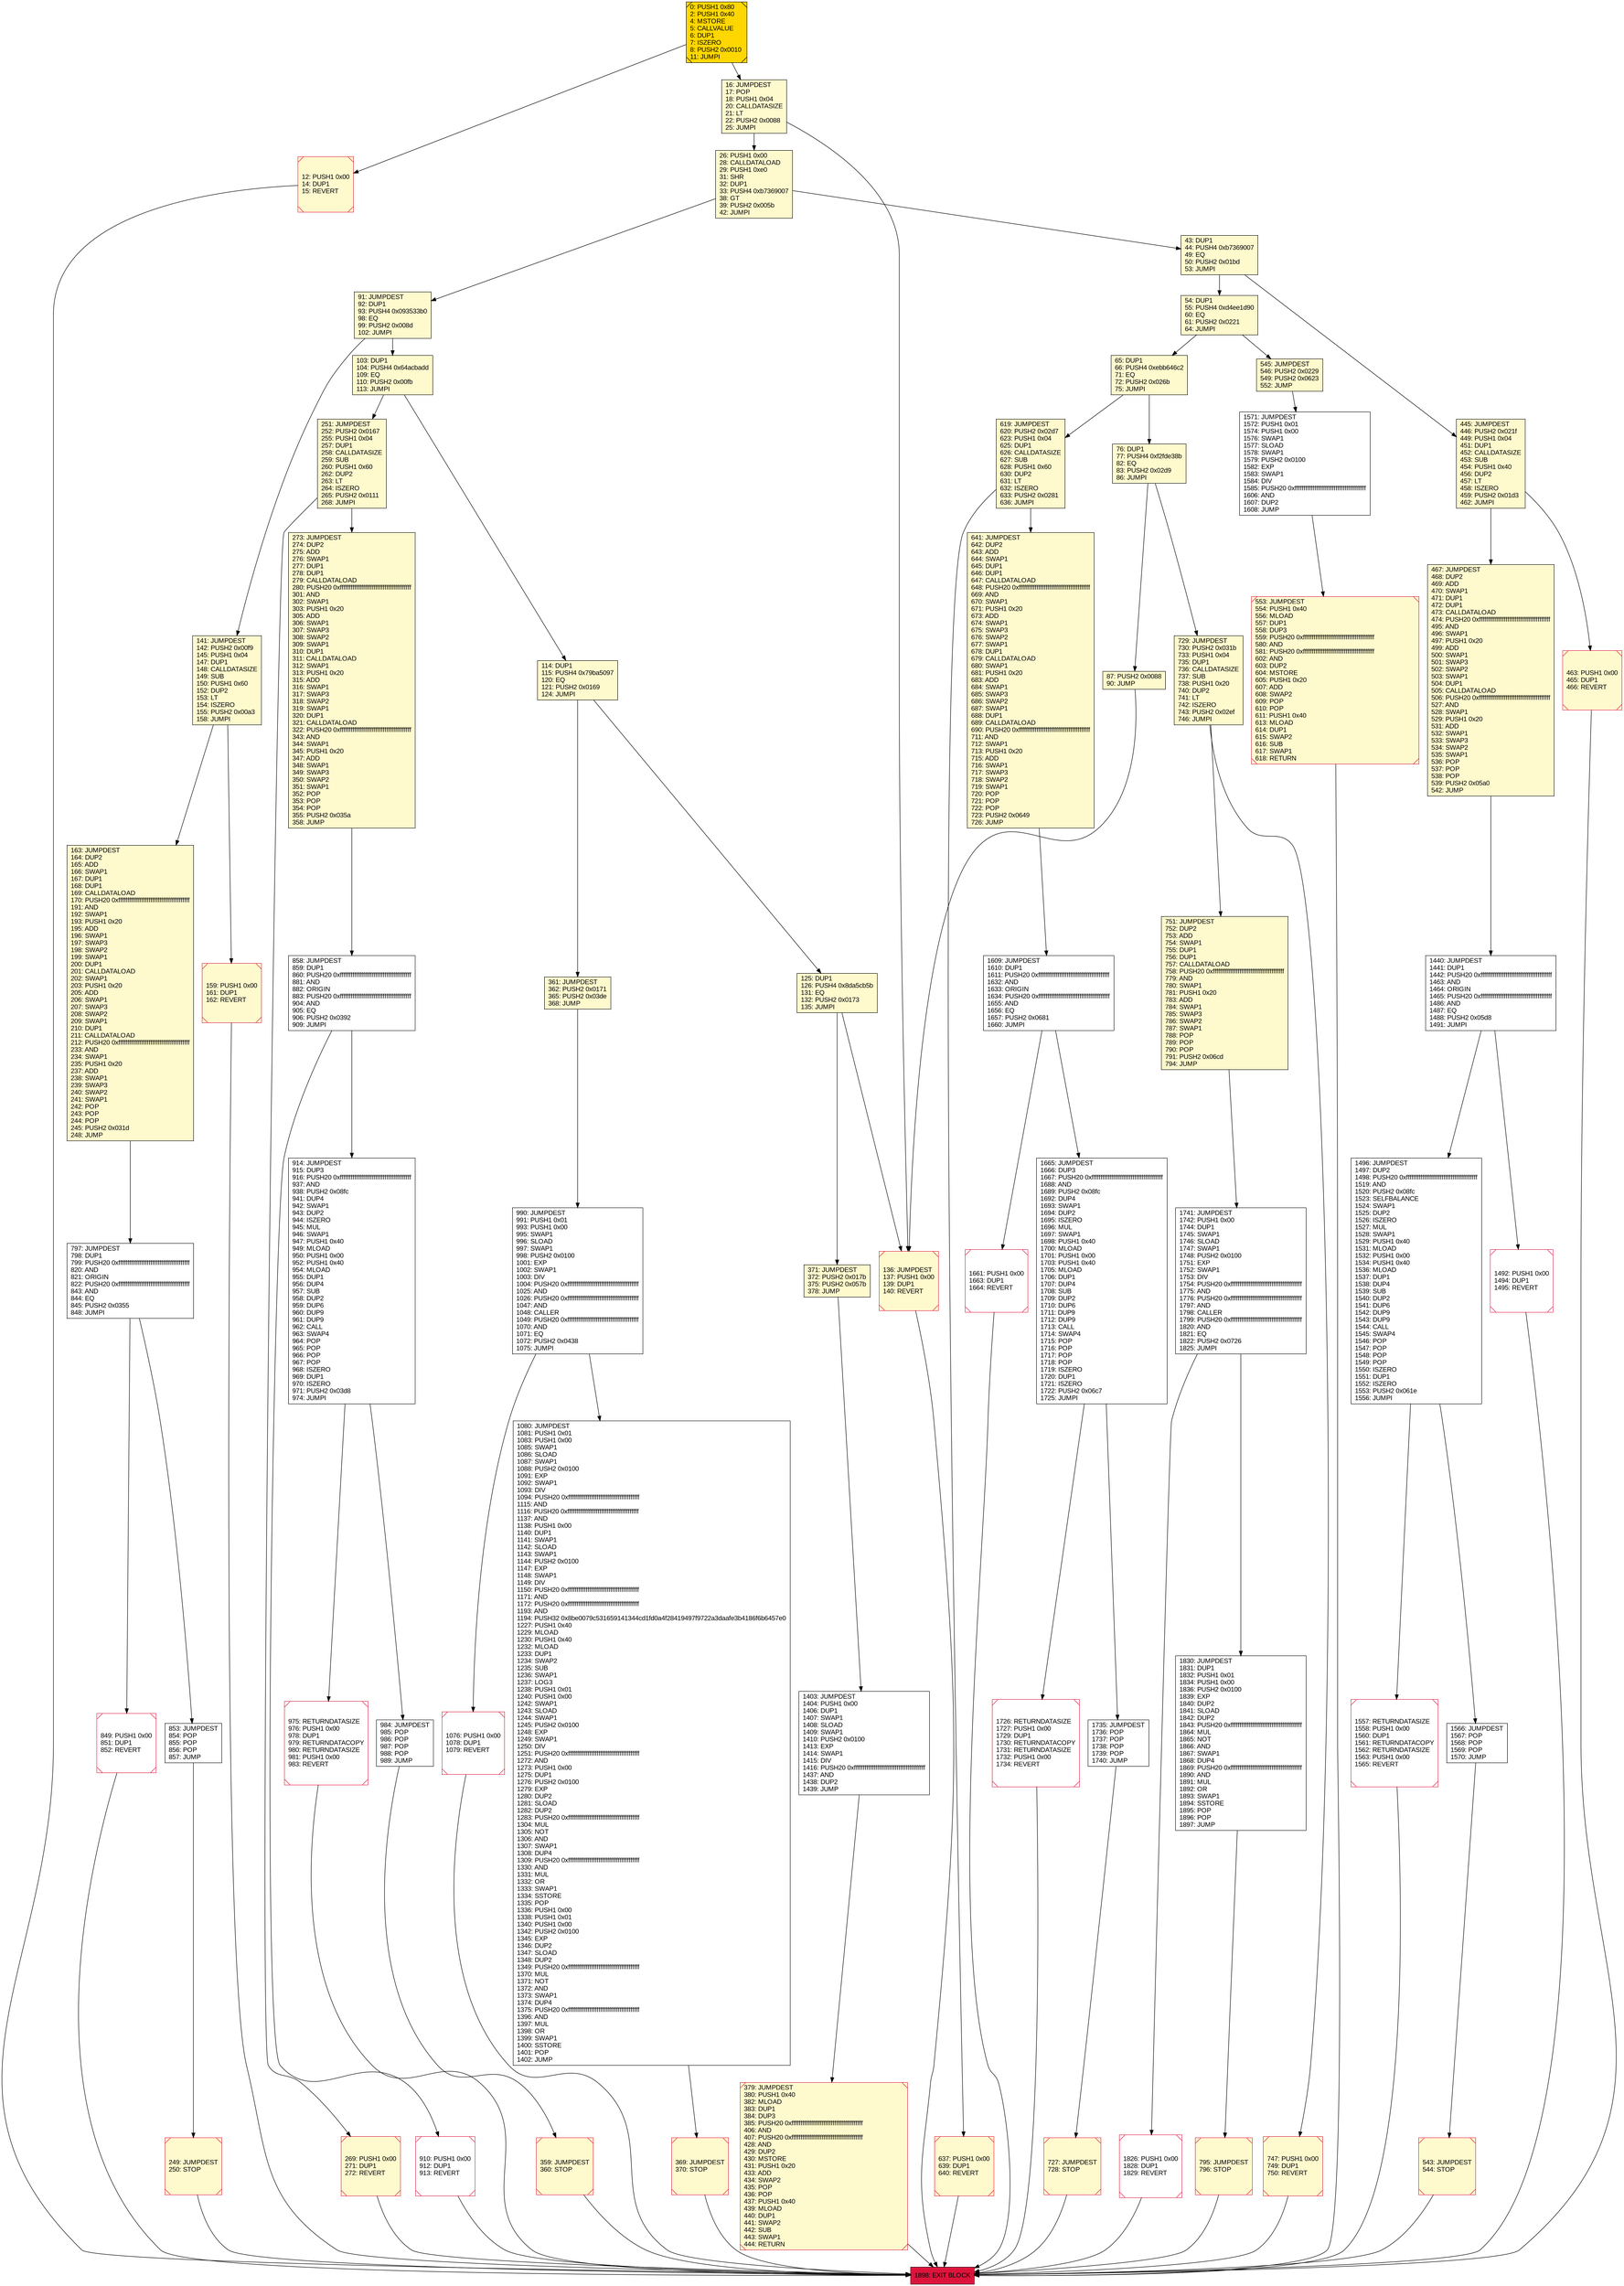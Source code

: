 digraph G {
bgcolor=transparent rankdir=UD;
node [shape=box style=filled color=black fillcolor=white fontname=arial fontcolor=black];
1665 [label="1665: JUMPDEST\l1666: DUP3\l1667: PUSH20 0xffffffffffffffffffffffffffffffffffffffff\l1688: AND\l1689: PUSH2 0x08fc\l1692: DUP4\l1693: SWAP1\l1694: DUP2\l1695: ISZERO\l1696: MUL\l1697: SWAP1\l1698: PUSH1 0x40\l1700: MLOAD\l1701: PUSH1 0x00\l1703: PUSH1 0x40\l1705: MLOAD\l1706: DUP1\l1707: DUP4\l1708: SUB\l1709: DUP2\l1710: DUP6\l1711: DUP9\l1712: DUP9\l1713: CALL\l1714: SWAP4\l1715: POP\l1716: POP\l1717: POP\l1718: POP\l1719: ISZERO\l1720: DUP1\l1721: ISZERO\l1722: PUSH2 0x06c7\l1725: JUMPI\l" ];
1826 [label="1826: PUSH1 0x00\l1828: DUP1\l1829: REVERT\l" shape=Msquare color=crimson ];
103 [label="103: DUP1\l104: PUSH4 0x64acbadd\l109: EQ\l110: PUSH2 0x00fb\l113: JUMPI\l" fillcolor=lemonchiffon ];
1735 [label="1735: JUMPDEST\l1736: POP\l1737: POP\l1738: POP\l1739: POP\l1740: JUMP\l" ];
65 [label="65: DUP1\l66: PUSH4 0xebb646c2\l71: EQ\l72: PUSH2 0x026b\l75: JUMPI\l" fillcolor=lemonchiffon ];
543 [label="543: JUMPDEST\l544: STOP\l" fillcolor=lemonchiffon shape=Msquare color=crimson ];
136 [label="136: JUMPDEST\l137: PUSH1 0x00\l139: DUP1\l140: REVERT\l" fillcolor=lemonchiffon shape=Msquare color=crimson ];
1557 [label="1557: RETURNDATASIZE\l1558: PUSH1 0x00\l1560: DUP1\l1561: RETURNDATACOPY\l1562: RETURNDATASIZE\l1563: PUSH1 0x00\l1565: REVERT\l" shape=Msquare color=crimson ];
273 [label="273: JUMPDEST\l274: DUP2\l275: ADD\l276: SWAP1\l277: DUP1\l278: DUP1\l279: CALLDATALOAD\l280: PUSH20 0xffffffffffffffffffffffffffffffffffffffff\l301: AND\l302: SWAP1\l303: PUSH1 0x20\l305: ADD\l306: SWAP1\l307: SWAP3\l308: SWAP2\l309: SWAP1\l310: DUP1\l311: CALLDATALOAD\l312: SWAP1\l313: PUSH1 0x20\l315: ADD\l316: SWAP1\l317: SWAP3\l318: SWAP2\l319: SWAP1\l320: DUP1\l321: CALLDATALOAD\l322: PUSH20 0xffffffffffffffffffffffffffffffffffffffff\l343: AND\l344: SWAP1\l345: PUSH1 0x20\l347: ADD\l348: SWAP1\l349: SWAP3\l350: SWAP2\l351: SWAP1\l352: POP\l353: POP\l354: POP\l355: PUSH2 0x035a\l358: JUMP\l" fillcolor=lemonchiffon ];
795 [label="795: JUMPDEST\l796: STOP\l" fillcolor=lemonchiffon shape=Msquare color=crimson ];
54 [label="54: DUP1\l55: PUSH4 0xd4ee1d90\l60: EQ\l61: PUSH2 0x0221\l64: JUMPI\l" fillcolor=lemonchiffon ];
1076 [label="1076: PUSH1 0x00\l1078: DUP1\l1079: REVERT\l" shape=Msquare color=crimson ];
125 [label="125: DUP1\l126: PUSH4 0x8da5cb5b\l131: EQ\l132: PUSH2 0x0173\l135: JUMPI\l" fillcolor=lemonchiffon ];
984 [label="984: JUMPDEST\l985: POP\l986: POP\l987: POP\l988: POP\l989: JUMP\l" ];
797 [label="797: JUMPDEST\l798: DUP1\l799: PUSH20 0xffffffffffffffffffffffffffffffffffffffff\l820: AND\l821: ORIGIN\l822: PUSH20 0xffffffffffffffffffffffffffffffffffffffff\l843: AND\l844: EQ\l845: PUSH2 0x0355\l848: JUMPI\l" ];
0 [label="0: PUSH1 0x80\l2: PUSH1 0x40\l4: MSTORE\l5: CALLVALUE\l6: DUP1\l7: ISZERO\l8: PUSH2 0x0010\l11: JUMPI\l" fillcolor=lemonchiffon shape=Msquare fillcolor=gold ];
858 [label="858: JUMPDEST\l859: DUP1\l860: PUSH20 0xffffffffffffffffffffffffffffffffffffffff\l881: AND\l882: ORIGIN\l883: PUSH20 0xffffffffffffffffffffffffffffffffffffffff\l904: AND\l905: EQ\l906: PUSH2 0x0392\l909: JUMPI\l" ];
26 [label="26: PUSH1 0x00\l28: CALLDATALOAD\l29: PUSH1 0xe0\l31: SHR\l32: DUP1\l33: PUSH4 0xb7369007\l38: GT\l39: PUSH2 0x005b\l42: JUMPI\l" fillcolor=lemonchiffon ];
1830 [label="1830: JUMPDEST\l1831: DUP1\l1832: PUSH1 0x01\l1834: PUSH1 0x00\l1836: PUSH2 0x0100\l1839: EXP\l1840: DUP2\l1841: SLOAD\l1842: DUP2\l1843: PUSH20 0xffffffffffffffffffffffffffffffffffffffff\l1864: MUL\l1865: NOT\l1866: AND\l1867: SWAP1\l1868: DUP4\l1869: PUSH20 0xffffffffffffffffffffffffffffffffffffffff\l1890: AND\l1891: MUL\l1892: OR\l1893: SWAP1\l1894: SSTORE\l1895: POP\l1896: POP\l1897: JUMP\l" ];
1726 [label="1726: RETURNDATASIZE\l1727: PUSH1 0x00\l1729: DUP1\l1730: RETURNDATACOPY\l1731: RETURNDATASIZE\l1732: PUSH1 0x00\l1734: REVERT\l" shape=Msquare color=crimson ];
379 [label="379: JUMPDEST\l380: PUSH1 0x40\l382: MLOAD\l383: DUP1\l384: DUP3\l385: PUSH20 0xffffffffffffffffffffffffffffffffffffffff\l406: AND\l407: PUSH20 0xffffffffffffffffffffffffffffffffffffffff\l428: AND\l429: DUP2\l430: MSTORE\l431: PUSH1 0x20\l433: ADD\l434: SWAP2\l435: POP\l436: POP\l437: PUSH1 0x40\l439: MLOAD\l440: DUP1\l441: SWAP2\l442: SUB\l443: SWAP1\l444: RETURN\l" fillcolor=lemonchiffon shape=Msquare color=crimson ];
1440 [label="1440: JUMPDEST\l1441: DUP1\l1442: PUSH20 0xffffffffffffffffffffffffffffffffffffffff\l1463: AND\l1464: ORIGIN\l1465: PUSH20 0xffffffffffffffffffffffffffffffffffffffff\l1486: AND\l1487: EQ\l1488: PUSH2 0x05d8\l1491: JUMPI\l" ];
269 [label="269: PUSH1 0x00\l271: DUP1\l272: REVERT\l" fillcolor=lemonchiffon shape=Msquare color=crimson ];
12 [label="12: PUSH1 0x00\l14: DUP1\l15: REVERT\l" fillcolor=lemonchiffon shape=Msquare color=crimson ];
114 [label="114: DUP1\l115: PUSH4 0x79ba5097\l120: EQ\l121: PUSH2 0x0169\l124: JUMPI\l" fillcolor=lemonchiffon ];
910 [label="910: PUSH1 0x00\l912: DUP1\l913: REVERT\l" shape=Msquare color=crimson ];
545 [label="545: JUMPDEST\l546: PUSH2 0x0229\l549: PUSH2 0x0623\l552: JUMP\l" fillcolor=lemonchiffon ];
853 [label="853: JUMPDEST\l854: POP\l855: POP\l856: POP\l857: JUMP\l" ];
1741 [label="1741: JUMPDEST\l1742: PUSH1 0x00\l1744: DUP1\l1745: SWAP1\l1746: SLOAD\l1747: SWAP1\l1748: PUSH2 0x0100\l1751: EXP\l1752: SWAP1\l1753: DIV\l1754: PUSH20 0xffffffffffffffffffffffffffffffffffffffff\l1775: AND\l1776: PUSH20 0xffffffffffffffffffffffffffffffffffffffff\l1797: AND\l1798: CALLER\l1799: PUSH20 0xffffffffffffffffffffffffffffffffffffffff\l1820: AND\l1821: EQ\l1822: PUSH2 0x0726\l1825: JUMPI\l" ];
141 [label="141: JUMPDEST\l142: PUSH2 0x00f9\l145: PUSH1 0x04\l147: DUP1\l148: CALLDATASIZE\l149: SUB\l150: PUSH1 0x60\l152: DUP2\l153: LT\l154: ISZERO\l155: PUSH2 0x00a3\l158: JUMPI\l" fillcolor=lemonchiffon ];
1080 [label="1080: JUMPDEST\l1081: PUSH1 0x01\l1083: PUSH1 0x00\l1085: SWAP1\l1086: SLOAD\l1087: SWAP1\l1088: PUSH2 0x0100\l1091: EXP\l1092: SWAP1\l1093: DIV\l1094: PUSH20 0xffffffffffffffffffffffffffffffffffffffff\l1115: AND\l1116: PUSH20 0xffffffffffffffffffffffffffffffffffffffff\l1137: AND\l1138: PUSH1 0x00\l1140: DUP1\l1141: SWAP1\l1142: SLOAD\l1143: SWAP1\l1144: PUSH2 0x0100\l1147: EXP\l1148: SWAP1\l1149: DIV\l1150: PUSH20 0xffffffffffffffffffffffffffffffffffffffff\l1171: AND\l1172: PUSH20 0xffffffffffffffffffffffffffffffffffffffff\l1193: AND\l1194: PUSH32 0x8be0079c531659141344cd1fd0a4f28419497f9722a3daafe3b4186f6b6457e0\l1227: PUSH1 0x40\l1229: MLOAD\l1230: PUSH1 0x40\l1232: MLOAD\l1233: DUP1\l1234: SWAP2\l1235: SUB\l1236: SWAP1\l1237: LOG3\l1238: PUSH1 0x01\l1240: PUSH1 0x00\l1242: SWAP1\l1243: SLOAD\l1244: SWAP1\l1245: PUSH2 0x0100\l1248: EXP\l1249: SWAP1\l1250: DIV\l1251: PUSH20 0xffffffffffffffffffffffffffffffffffffffff\l1272: AND\l1273: PUSH1 0x00\l1275: DUP1\l1276: PUSH2 0x0100\l1279: EXP\l1280: DUP2\l1281: SLOAD\l1282: DUP2\l1283: PUSH20 0xffffffffffffffffffffffffffffffffffffffff\l1304: MUL\l1305: NOT\l1306: AND\l1307: SWAP1\l1308: DUP4\l1309: PUSH20 0xffffffffffffffffffffffffffffffffffffffff\l1330: AND\l1331: MUL\l1332: OR\l1333: SWAP1\l1334: SSTORE\l1335: POP\l1336: PUSH1 0x00\l1338: PUSH1 0x01\l1340: PUSH1 0x00\l1342: PUSH2 0x0100\l1345: EXP\l1346: DUP2\l1347: SLOAD\l1348: DUP2\l1349: PUSH20 0xffffffffffffffffffffffffffffffffffffffff\l1370: MUL\l1371: NOT\l1372: AND\l1373: SWAP1\l1374: DUP4\l1375: PUSH20 0xffffffffffffffffffffffffffffffffffffffff\l1396: AND\l1397: MUL\l1398: OR\l1399: SWAP1\l1400: SSTORE\l1401: POP\l1402: JUMP\l" ];
467 [label="467: JUMPDEST\l468: DUP2\l469: ADD\l470: SWAP1\l471: DUP1\l472: DUP1\l473: CALLDATALOAD\l474: PUSH20 0xffffffffffffffffffffffffffffffffffffffff\l495: AND\l496: SWAP1\l497: PUSH1 0x20\l499: ADD\l500: SWAP1\l501: SWAP3\l502: SWAP2\l503: SWAP1\l504: DUP1\l505: CALLDATALOAD\l506: PUSH20 0xffffffffffffffffffffffffffffffffffffffff\l527: AND\l528: SWAP1\l529: PUSH1 0x20\l531: ADD\l532: SWAP1\l533: SWAP3\l534: SWAP2\l535: SWAP1\l536: POP\l537: POP\l538: POP\l539: PUSH2 0x05a0\l542: JUMP\l" fillcolor=lemonchiffon ];
159 [label="159: PUSH1 0x00\l161: DUP1\l162: REVERT\l" fillcolor=lemonchiffon shape=Msquare color=crimson ];
1571 [label="1571: JUMPDEST\l1572: PUSH1 0x01\l1574: PUSH1 0x00\l1576: SWAP1\l1577: SLOAD\l1578: SWAP1\l1579: PUSH2 0x0100\l1582: EXP\l1583: SWAP1\l1584: DIV\l1585: PUSH20 0xffffffffffffffffffffffffffffffffffffffff\l1606: AND\l1607: DUP2\l1608: JUMP\l" ];
251 [label="251: JUMPDEST\l252: PUSH2 0x0167\l255: PUSH1 0x04\l257: DUP1\l258: CALLDATASIZE\l259: SUB\l260: PUSH1 0x60\l262: DUP2\l263: LT\l264: ISZERO\l265: PUSH2 0x0111\l268: JUMPI\l" fillcolor=lemonchiffon ];
1609 [label="1609: JUMPDEST\l1610: DUP1\l1611: PUSH20 0xffffffffffffffffffffffffffffffffffffffff\l1632: AND\l1633: ORIGIN\l1634: PUSH20 0xffffffffffffffffffffffffffffffffffffffff\l1655: AND\l1656: EQ\l1657: PUSH2 0x0681\l1660: JUMPI\l" ];
43 [label="43: DUP1\l44: PUSH4 0xb7369007\l49: EQ\l50: PUSH2 0x01bd\l53: JUMPI\l" fillcolor=lemonchiffon ];
727 [label="727: JUMPDEST\l728: STOP\l" fillcolor=lemonchiffon shape=Msquare color=crimson ];
619 [label="619: JUMPDEST\l620: PUSH2 0x02d7\l623: PUSH1 0x04\l625: DUP1\l626: CALLDATASIZE\l627: SUB\l628: PUSH1 0x60\l630: DUP2\l631: LT\l632: ISZERO\l633: PUSH2 0x0281\l636: JUMPI\l" fillcolor=lemonchiffon ];
91 [label="91: JUMPDEST\l92: DUP1\l93: PUSH4 0x093533b0\l98: EQ\l99: PUSH2 0x008d\l102: JUMPI\l" fillcolor=lemonchiffon ];
747 [label="747: PUSH1 0x00\l749: DUP1\l750: REVERT\l" fillcolor=lemonchiffon shape=Msquare color=crimson ];
1403 [label="1403: JUMPDEST\l1404: PUSH1 0x00\l1406: DUP1\l1407: SWAP1\l1408: SLOAD\l1409: SWAP1\l1410: PUSH2 0x0100\l1413: EXP\l1414: SWAP1\l1415: DIV\l1416: PUSH20 0xffffffffffffffffffffffffffffffffffffffff\l1437: AND\l1438: DUP2\l1439: JUMP\l" ];
361 [label="361: JUMPDEST\l362: PUSH2 0x0171\l365: PUSH2 0x03de\l368: JUMP\l" fillcolor=lemonchiffon ];
975 [label="975: RETURNDATASIZE\l976: PUSH1 0x00\l978: DUP1\l979: RETURNDATACOPY\l980: RETURNDATASIZE\l981: PUSH1 0x00\l983: REVERT\l" shape=Msquare color=crimson ];
990 [label="990: JUMPDEST\l991: PUSH1 0x01\l993: PUSH1 0x00\l995: SWAP1\l996: SLOAD\l997: SWAP1\l998: PUSH2 0x0100\l1001: EXP\l1002: SWAP1\l1003: DIV\l1004: PUSH20 0xffffffffffffffffffffffffffffffffffffffff\l1025: AND\l1026: PUSH20 0xffffffffffffffffffffffffffffffffffffffff\l1047: AND\l1048: CALLER\l1049: PUSH20 0xffffffffffffffffffffffffffffffffffffffff\l1070: AND\l1071: EQ\l1072: PUSH2 0x0438\l1075: JUMPI\l" ];
914 [label="914: JUMPDEST\l915: DUP3\l916: PUSH20 0xffffffffffffffffffffffffffffffffffffffff\l937: AND\l938: PUSH2 0x08fc\l941: DUP4\l942: SWAP1\l943: DUP2\l944: ISZERO\l945: MUL\l946: SWAP1\l947: PUSH1 0x40\l949: MLOAD\l950: PUSH1 0x00\l952: PUSH1 0x40\l954: MLOAD\l955: DUP1\l956: DUP4\l957: SUB\l958: DUP2\l959: DUP6\l960: DUP9\l961: DUP9\l962: CALL\l963: SWAP4\l964: POP\l965: POP\l966: POP\l967: POP\l968: ISZERO\l969: DUP1\l970: ISZERO\l971: PUSH2 0x03d8\l974: JUMPI\l" ];
637 [label="637: PUSH1 0x00\l639: DUP1\l640: REVERT\l" fillcolor=lemonchiffon shape=Msquare color=crimson ];
1661 [label="1661: PUSH1 0x00\l1663: DUP1\l1664: REVERT\l" shape=Msquare color=crimson ];
1496 [label="1496: JUMPDEST\l1497: DUP2\l1498: PUSH20 0xffffffffffffffffffffffffffffffffffffffff\l1519: AND\l1520: PUSH2 0x08fc\l1523: SELFBALANCE\l1524: SWAP1\l1525: DUP2\l1526: ISZERO\l1527: MUL\l1528: SWAP1\l1529: PUSH1 0x40\l1531: MLOAD\l1532: PUSH1 0x00\l1534: PUSH1 0x40\l1536: MLOAD\l1537: DUP1\l1538: DUP4\l1539: SUB\l1540: DUP2\l1541: DUP6\l1542: DUP9\l1543: DUP9\l1544: CALL\l1545: SWAP4\l1546: POP\l1547: POP\l1548: POP\l1549: POP\l1550: ISZERO\l1551: DUP1\l1552: ISZERO\l1553: PUSH2 0x061e\l1556: JUMPI\l" ];
729 [label="729: JUMPDEST\l730: PUSH2 0x031b\l733: PUSH1 0x04\l735: DUP1\l736: CALLDATASIZE\l737: SUB\l738: PUSH1 0x20\l740: DUP2\l741: LT\l742: ISZERO\l743: PUSH2 0x02ef\l746: JUMPI\l" fillcolor=lemonchiffon ];
369 [label="369: JUMPDEST\l370: STOP\l" fillcolor=lemonchiffon shape=Msquare color=crimson ];
76 [label="76: DUP1\l77: PUSH4 0xf2fde38b\l82: EQ\l83: PUSH2 0x02d9\l86: JUMPI\l" fillcolor=lemonchiffon ];
1898 [label="1898: EXIT BLOCK\l" fillcolor=crimson ];
249 [label="249: JUMPDEST\l250: STOP\l" fillcolor=lemonchiffon shape=Msquare color=crimson ];
463 [label="463: PUSH1 0x00\l465: DUP1\l466: REVERT\l" fillcolor=lemonchiffon shape=Msquare color=crimson ];
371 [label="371: JUMPDEST\l372: PUSH2 0x017b\l375: PUSH2 0x057b\l378: JUMP\l" fillcolor=lemonchiffon ];
641 [label="641: JUMPDEST\l642: DUP2\l643: ADD\l644: SWAP1\l645: DUP1\l646: DUP1\l647: CALLDATALOAD\l648: PUSH20 0xffffffffffffffffffffffffffffffffffffffff\l669: AND\l670: SWAP1\l671: PUSH1 0x20\l673: ADD\l674: SWAP1\l675: SWAP3\l676: SWAP2\l677: SWAP1\l678: DUP1\l679: CALLDATALOAD\l680: SWAP1\l681: PUSH1 0x20\l683: ADD\l684: SWAP1\l685: SWAP3\l686: SWAP2\l687: SWAP1\l688: DUP1\l689: CALLDATALOAD\l690: PUSH20 0xffffffffffffffffffffffffffffffffffffffff\l711: AND\l712: SWAP1\l713: PUSH1 0x20\l715: ADD\l716: SWAP1\l717: SWAP3\l718: SWAP2\l719: SWAP1\l720: POP\l721: POP\l722: POP\l723: PUSH2 0x0649\l726: JUMP\l" fillcolor=lemonchiffon ];
849 [label="849: PUSH1 0x00\l851: DUP1\l852: REVERT\l" shape=Msquare color=crimson ];
445 [label="445: JUMPDEST\l446: PUSH2 0x021f\l449: PUSH1 0x04\l451: DUP1\l452: CALLDATASIZE\l453: SUB\l454: PUSH1 0x40\l456: DUP2\l457: LT\l458: ISZERO\l459: PUSH2 0x01d3\l462: JUMPI\l" fillcolor=lemonchiffon ];
87 [label="87: PUSH2 0x0088\l90: JUMP\l" fillcolor=lemonchiffon ];
359 [label="359: JUMPDEST\l360: STOP\l" fillcolor=lemonchiffon shape=Msquare color=crimson ];
16 [label="16: JUMPDEST\l17: POP\l18: PUSH1 0x04\l20: CALLDATASIZE\l21: LT\l22: PUSH2 0x0088\l25: JUMPI\l" fillcolor=lemonchiffon ];
1492 [label="1492: PUSH1 0x00\l1494: DUP1\l1495: REVERT\l" shape=Msquare color=crimson ];
163 [label="163: JUMPDEST\l164: DUP2\l165: ADD\l166: SWAP1\l167: DUP1\l168: DUP1\l169: CALLDATALOAD\l170: PUSH20 0xffffffffffffffffffffffffffffffffffffffff\l191: AND\l192: SWAP1\l193: PUSH1 0x20\l195: ADD\l196: SWAP1\l197: SWAP3\l198: SWAP2\l199: SWAP1\l200: DUP1\l201: CALLDATALOAD\l202: SWAP1\l203: PUSH1 0x20\l205: ADD\l206: SWAP1\l207: SWAP3\l208: SWAP2\l209: SWAP1\l210: DUP1\l211: CALLDATALOAD\l212: PUSH20 0xffffffffffffffffffffffffffffffffffffffff\l233: AND\l234: SWAP1\l235: PUSH1 0x20\l237: ADD\l238: SWAP1\l239: SWAP3\l240: SWAP2\l241: SWAP1\l242: POP\l243: POP\l244: POP\l245: PUSH2 0x031d\l248: JUMP\l" fillcolor=lemonchiffon ];
553 [label="553: JUMPDEST\l554: PUSH1 0x40\l556: MLOAD\l557: DUP1\l558: DUP3\l559: PUSH20 0xffffffffffffffffffffffffffffffffffffffff\l580: AND\l581: PUSH20 0xffffffffffffffffffffffffffffffffffffffff\l602: AND\l603: DUP2\l604: MSTORE\l605: PUSH1 0x20\l607: ADD\l608: SWAP2\l609: POP\l610: POP\l611: PUSH1 0x40\l613: MLOAD\l614: DUP1\l615: SWAP2\l616: SUB\l617: SWAP1\l618: RETURN\l" fillcolor=lemonchiffon shape=Msquare color=crimson ];
751 [label="751: JUMPDEST\l752: DUP2\l753: ADD\l754: SWAP1\l755: DUP1\l756: DUP1\l757: CALLDATALOAD\l758: PUSH20 0xffffffffffffffffffffffffffffffffffffffff\l779: AND\l780: SWAP1\l781: PUSH1 0x20\l783: ADD\l784: SWAP1\l785: SWAP3\l786: SWAP2\l787: SWAP1\l788: POP\l789: POP\l790: POP\l791: PUSH2 0x06cd\l794: JUMP\l" fillcolor=lemonchiffon ];
1566 [label="1566: JUMPDEST\l1567: POP\l1568: POP\l1569: POP\l1570: JUMP\l" ];
914 -> 975;
361 -> 990;
463 -> 1898;
249 -> 1898;
141 -> 159;
1665 -> 1735;
545 -> 1571;
369 -> 1898;
553 -> 1898;
273 -> 858;
467 -> 1440;
76 -> 87;
729 -> 747;
1741 -> 1830;
619 -> 637;
359 -> 1898;
849 -> 1898;
54 -> 65;
125 -> 136;
445 -> 463;
1609 -> 1661;
1492 -> 1898;
729 -> 751;
747 -> 1898;
1496 -> 1566;
371 -> 1403;
54 -> 545;
797 -> 853;
1665 -> 1726;
727 -> 1898;
103 -> 114;
1830 -> 795;
43 -> 445;
641 -> 1609;
858 -> 910;
0 -> 12;
619 -> 641;
637 -> 1898;
1661 -> 1898;
1741 -> 1826;
76 -> 729;
114 -> 125;
975 -> 1898;
990 -> 1076;
1609 -> 1665;
379 -> 1898;
914 -> 984;
910 -> 1898;
1571 -> 553;
103 -> 251;
269 -> 1898;
12 -> 1898;
858 -> 914;
751 -> 1741;
1735 -> 727;
445 -> 467;
141 -> 163;
251 -> 273;
91 -> 103;
65 -> 619;
1726 -> 1898;
1496 -> 1557;
43 -> 54;
159 -> 1898;
16 -> 26;
853 -> 249;
1080 -> 369;
1440 -> 1492;
26 -> 43;
543 -> 1898;
1557 -> 1898;
795 -> 1898;
984 -> 359;
1403 -> 379;
136 -> 1898;
797 -> 849;
26 -> 91;
1826 -> 1898;
65 -> 76;
0 -> 16;
163 -> 797;
990 -> 1080;
251 -> 269;
1566 -> 543;
1440 -> 1496;
16 -> 136;
125 -> 371;
91 -> 141;
87 -> 136;
114 -> 361;
1076 -> 1898;
}